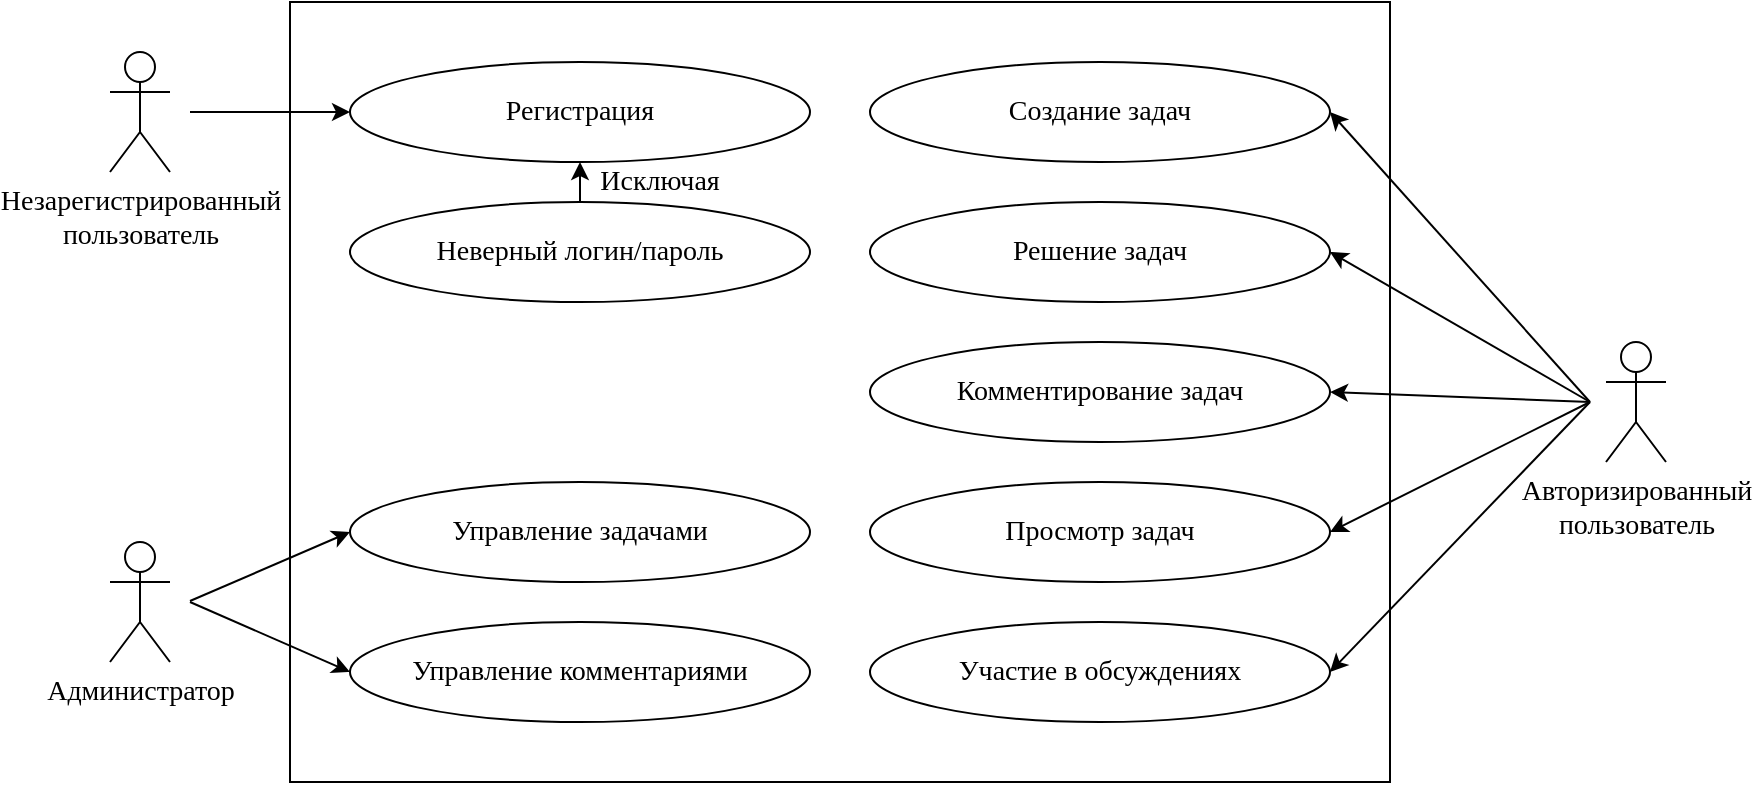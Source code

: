 <mxfile version="21.0.10" type="device"><diagram name="Страница 1" id="cZJAvvumR1f1iQ78-VV6"><mxGraphModel dx="487" dy="927" grid="0" gridSize="10" guides="1" tooltips="1" connect="1" arrows="1" fold="1" page="0" pageScale="1" pageWidth="827" pageHeight="1169" math="0" shadow="0"><root><mxCell id="0"/><mxCell id="1" parent="0"/><mxCell id="ceJ1qJqe-UXo6vFpMRFe-4" value="" style="rounded=0;whiteSpace=wrap;html=1;" vertex="1" parent="1"><mxGeometry x="1380" y="80" width="550" height="390" as="geometry"/></mxCell><mxCell id="ceJ1qJqe-UXo6vFpMRFe-3" value="&lt;font face=&quot;Times New Roman&quot; style=&quot;font-size: 14px;&quot;&gt;Регистрация&lt;/font&gt;" style="ellipse;whiteSpace=wrap;html=1;" vertex="1" parent="1"><mxGeometry x="1410" y="110" width="230" height="50" as="geometry"/></mxCell><mxCell id="ceJ1qJqe-UXo6vFpMRFe-5" value="&lt;font face=&quot;Times New Roman&quot; style=&quot;font-size: 14px;&quot;&gt;Создание задач&lt;/font&gt;" style="ellipse;whiteSpace=wrap;html=1;" vertex="1" parent="1"><mxGeometry x="1670" y="110" width="230" height="50" as="geometry"/></mxCell><mxCell id="ceJ1qJqe-UXo6vFpMRFe-6" value="&lt;font style=&quot;font-size: 14px;&quot; face=&quot;Times New Roman&quot;&gt;Незарегистрированный&lt;br&gt;пользователь&lt;/font&gt;" style="shape=umlActor;verticalLabelPosition=bottom;verticalAlign=top;html=1;outlineConnect=0;" vertex="1" parent="1"><mxGeometry x="1290" y="105" width="30" height="60" as="geometry"/></mxCell><mxCell id="ceJ1qJqe-UXo6vFpMRFe-7" value="" style="endArrow=classic;html=1;rounded=0;entryX=0;entryY=0.5;entryDx=0;entryDy=0;" edge="1" parent="1" target="ceJ1qJqe-UXo6vFpMRFe-3"><mxGeometry width="50" height="50" relative="1" as="geometry"><mxPoint x="1330" y="135" as="sourcePoint"/><mxPoint x="1070" y="220" as="targetPoint"/></mxGeometry></mxCell><mxCell id="ceJ1qJqe-UXo6vFpMRFe-8" value="&lt;font style=&quot;font-size: 14px;&quot; face=&quot;Times New Roman&quot;&gt;Авторизированный&lt;br&gt;пользователь&lt;/font&gt;" style="shape=umlActor;verticalLabelPosition=bottom;verticalAlign=top;html=1;outlineConnect=0;" vertex="1" parent="1"><mxGeometry x="2038" y="250" width="30" height="60" as="geometry"/></mxCell><mxCell id="ceJ1qJqe-UXo6vFpMRFe-10" style="edgeStyle=orthogonalEdgeStyle;rounded=0;orthogonalLoop=1;jettySize=auto;html=1;exitX=0.5;exitY=0;exitDx=0;exitDy=0;entryX=0.5;entryY=1;entryDx=0;entryDy=0;" edge="1" parent="1" source="ceJ1qJqe-UXo6vFpMRFe-9" target="ceJ1qJqe-UXo6vFpMRFe-3"><mxGeometry relative="1" as="geometry"/></mxCell><mxCell id="ceJ1qJqe-UXo6vFpMRFe-9" value="&lt;font face=&quot;Times New Roman&quot; style=&quot;font-size: 14px;&quot;&gt;Неверный логин/пароль&lt;/font&gt;" style="ellipse;whiteSpace=wrap;html=1;" vertex="1" parent="1"><mxGeometry x="1410" y="180" width="230" height="50" as="geometry"/></mxCell><mxCell id="ceJ1qJqe-UXo6vFpMRFe-11" value="&lt;font face=&quot;Times New Roman&quot; style=&quot;font-size: 14px;&quot;&gt;Исключая&lt;/font&gt;" style="text;html=1;strokeColor=none;fillColor=none;align=center;verticalAlign=middle;whiteSpace=wrap;rounded=0;" vertex="1" parent="1"><mxGeometry x="1535" y="155" width="60" height="30" as="geometry"/></mxCell><mxCell id="ceJ1qJqe-UXo6vFpMRFe-12" value="&lt;font face=&quot;Times New Roman&quot; style=&quot;font-size: 14px;&quot;&gt;Решение задач&lt;/font&gt;" style="ellipse;whiteSpace=wrap;html=1;" vertex="1" parent="1"><mxGeometry x="1670" y="180" width="230" height="50" as="geometry"/></mxCell><mxCell id="ceJ1qJqe-UXo6vFpMRFe-13" value="&lt;font face=&quot;Times New Roman&quot; style=&quot;font-size: 14px;&quot;&gt;Комментирование задач&lt;/font&gt;" style="ellipse;whiteSpace=wrap;html=1;" vertex="1" parent="1"><mxGeometry x="1670" y="250" width="230" height="50" as="geometry"/></mxCell><mxCell id="ceJ1qJqe-UXo6vFpMRFe-14" value="&lt;font face=&quot;Times New Roman&quot; style=&quot;font-size: 14px;&quot;&gt;Просмотр задач&lt;/font&gt;" style="ellipse;whiteSpace=wrap;html=1;" vertex="1" parent="1"><mxGeometry x="1670" y="320" width="230" height="50" as="geometry"/></mxCell><mxCell id="ceJ1qJqe-UXo6vFpMRFe-15" value="&lt;font face=&quot;Times New Roman&quot; style=&quot;font-size: 14px;&quot;&gt;Участие в обсуждениях&lt;/font&gt;" style="ellipse;whiteSpace=wrap;html=1;" vertex="1" parent="1"><mxGeometry x="1670" y="390" width="230" height="50" as="geometry"/></mxCell><mxCell id="ceJ1qJqe-UXo6vFpMRFe-16" value="" style="endArrow=classic;html=1;rounded=0;entryX=1;entryY=0.5;entryDx=0;entryDy=0;" edge="1" parent="1" target="ceJ1qJqe-UXo6vFpMRFe-5"><mxGeometry width="50" height="50" relative="1" as="geometry"><mxPoint x="2030" y="280" as="sourcePoint"/><mxPoint x="1630" y="200" as="targetPoint"/></mxGeometry></mxCell><mxCell id="ceJ1qJqe-UXo6vFpMRFe-17" value="" style="endArrow=classic;html=1;rounded=0;entryX=1;entryY=0.5;entryDx=0;entryDy=0;" edge="1" parent="1" target="ceJ1qJqe-UXo6vFpMRFe-12"><mxGeometry width="50" height="50" relative="1" as="geometry"><mxPoint x="2030" y="280" as="sourcePoint"/><mxPoint x="1910" y="145" as="targetPoint"/></mxGeometry></mxCell><mxCell id="ceJ1qJqe-UXo6vFpMRFe-18" value="" style="endArrow=classic;html=1;rounded=0;entryX=1;entryY=0.5;entryDx=0;entryDy=0;" edge="1" parent="1" target="ceJ1qJqe-UXo6vFpMRFe-13"><mxGeometry width="50" height="50" relative="1" as="geometry"><mxPoint x="2030" y="280" as="sourcePoint"/><mxPoint x="1910" y="215" as="targetPoint"/></mxGeometry></mxCell><mxCell id="ceJ1qJqe-UXo6vFpMRFe-19" value="" style="endArrow=classic;html=1;rounded=0;entryX=1;entryY=0.5;entryDx=0;entryDy=0;" edge="1" parent="1" target="ceJ1qJqe-UXo6vFpMRFe-14"><mxGeometry width="50" height="50" relative="1" as="geometry"><mxPoint x="2030" y="280" as="sourcePoint"/><mxPoint x="1910" y="285" as="targetPoint"/></mxGeometry></mxCell><mxCell id="ceJ1qJqe-UXo6vFpMRFe-20" value="" style="endArrow=classic;html=1;rounded=0;entryX=1;entryY=0.5;entryDx=0;entryDy=0;" edge="1" parent="1" target="ceJ1qJqe-UXo6vFpMRFe-15"><mxGeometry width="50" height="50" relative="1" as="geometry"><mxPoint x="2030" y="280" as="sourcePoint"/><mxPoint x="1910" y="355" as="targetPoint"/></mxGeometry></mxCell><mxCell id="ceJ1qJqe-UXo6vFpMRFe-21" value="&lt;font face=&quot;Times New Roman&quot;&gt;&lt;span style=&quot;font-size: 14px;&quot;&gt;Администратор&lt;/span&gt;&lt;/font&gt;" style="shape=umlActor;verticalLabelPosition=bottom;verticalAlign=top;html=1;outlineConnect=0;" vertex="1" parent="1"><mxGeometry x="1290" y="350" width="30" height="60" as="geometry"/></mxCell><mxCell id="ceJ1qJqe-UXo6vFpMRFe-22" value="&lt;font face=&quot;Times New Roman&quot; style=&quot;font-size: 14px;&quot;&gt;Управление задачами&lt;/font&gt;" style="ellipse;whiteSpace=wrap;html=1;" vertex="1" parent="1"><mxGeometry x="1410" y="320" width="230" height="50" as="geometry"/></mxCell><mxCell id="ceJ1qJqe-UXo6vFpMRFe-23" value="&lt;font face=&quot;Times New Roman&quot; style=&quot;font-size: 14px;&quot;&gt;Управление комментариями&lt;/font&gt;" style="ellipse;whiteSpace=wrap;html=1;" vertex="1" parent="1"><mxGeometry x="1410" y="390" width="230" height="50" as="geometry"/></mxCell><mxCell id="ceJ1qJqe-UXo6vFpMRFe-25" value="" style="endArrow=classic;html=1;rounded=0;entryX=0;entryY=0.5;entryDx=0;entryDy=0;" edge="1" parent="1" target="ceJ1qJqe-UXo6vFpMRFe-22"><mxGeometry width="50" height="50" relative="1" as="geometry"><mxPoint x="1330" y="379.5" as="sourcePoint"/><mxPoint x="1410" y="379.5" as="targetPoint"/></mxGeometry></mxCell><mxCell id="ceJ1qJqe-UXo6vFpMRFe-26" value="" style="endArrow=classic;html=1;rounded=0;entryX=0;entryY=0.5;entryDx=0;entryDy=0;" edge="1" parent="1" target="ceJ1qJqe-UXo6vFpMRFe-23"><mxGeometry width="50" height="50" relative="1" as="geometry"><mxPoint x="1330" y="380" as="sourcePoint"/><mxPoint x="1420" y="355" as="targetPoint"/></mxGeometry></mxCell></root></mxGraphModel></diagram></mxfile>